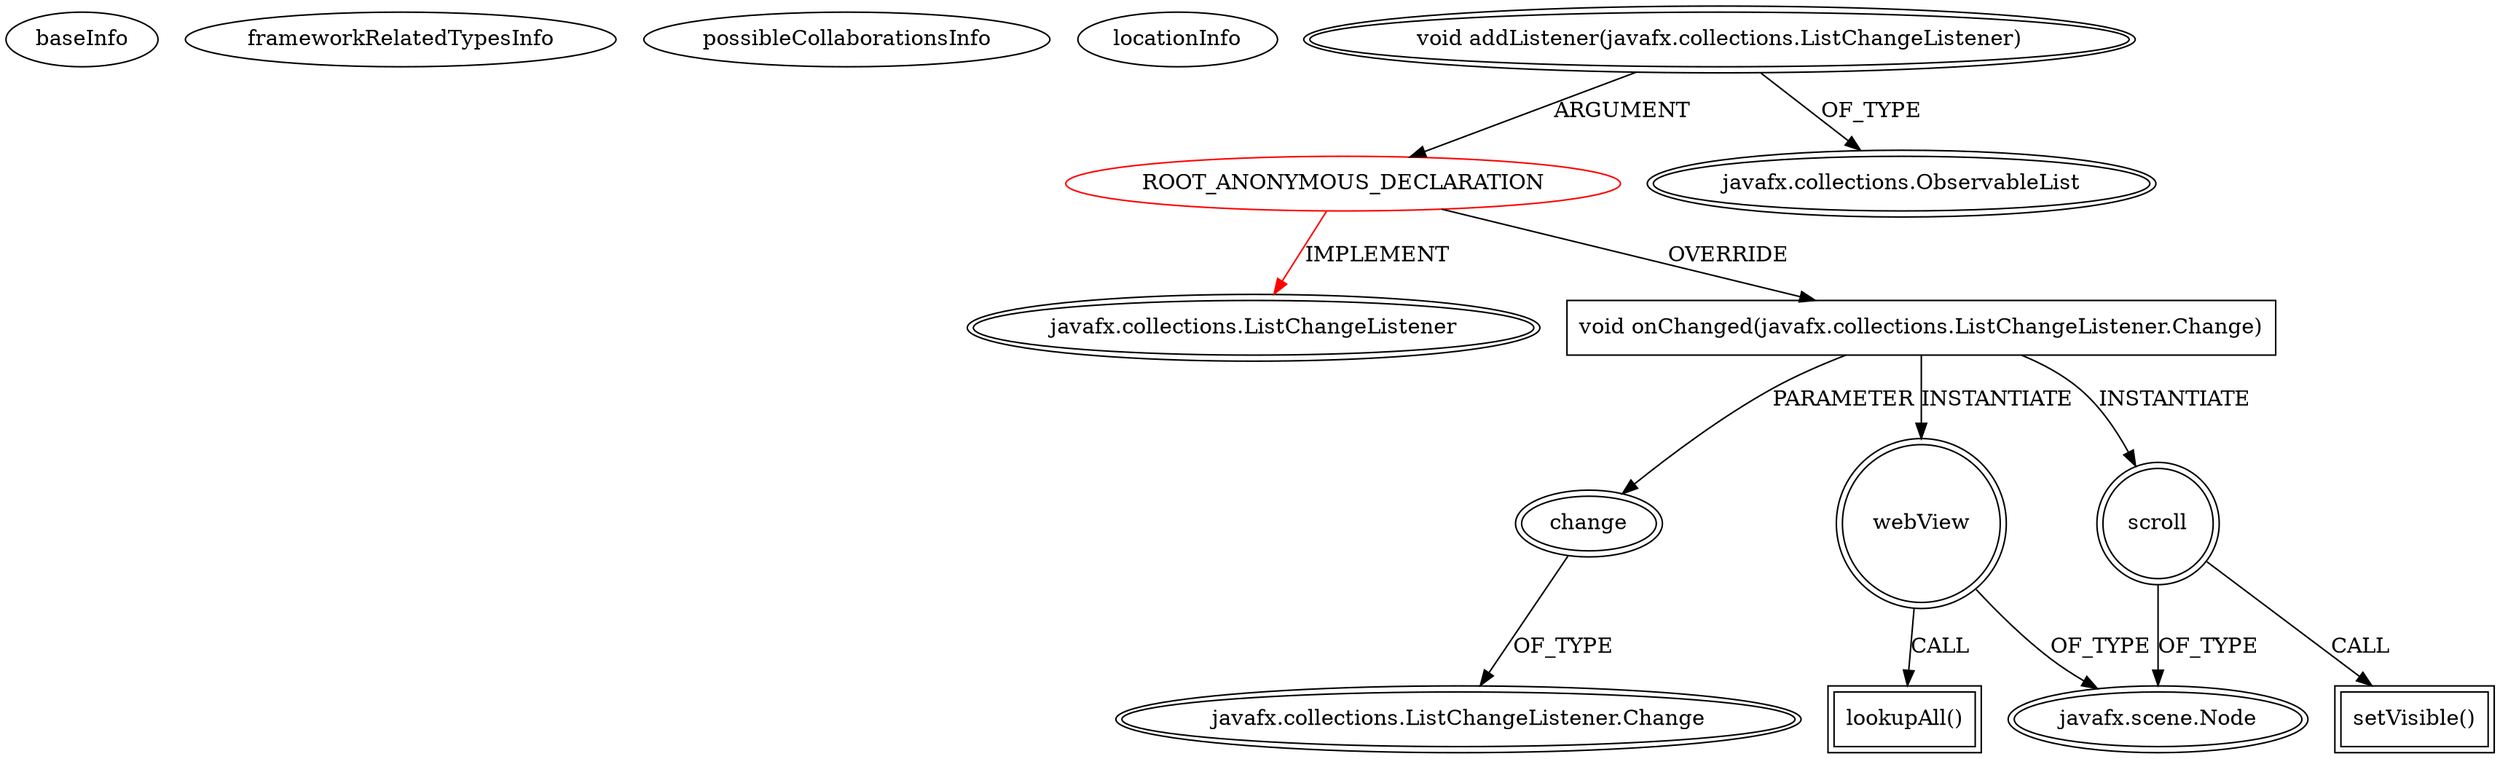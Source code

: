 digraph {
baseInfo[graphId=1862,category="extension_graph",isAnonymous=true,possibleRelation=false]
frameworkRelatedTypesInfo[0="javafx.collections.ListChangeListener"]
possibleCollaborationsInfo[]
locationInfo[projectName="amtabhshk-ArificialIntelligence",filePath="/amtabhshk-ArificialIntelligence/ArificialIntelligence-master/src/dev/ai/opticallobe/Browser.java",contextSignature="void initFX(javafx.embed.swing.JFXPanel,java.lang.String)",graphId="1862"]
0[label="ROOT_ANONYMOUS_DECLARATION",vertexType="ROOT_ANONYMOUS_DECLARATION",isFrameworkType=false,color=red]
1[label="javafx.collections.ListChangeListener",vertexType="FRAMEWORK_INTERFACE_TYPE",isFrameworkType=true,peripheries=2]
2[label="void addListener(javafx.collections.ListChangeListener)",vertexType="OUTSIDE_CALL",isFrameworkType=true,peripheries=2]
3[label="javafx.collections.ObservableList",vertexType="FRAMEWORK_INTERFACE_TYPE",isFrameworkType=true,peripheries=2]
4[label="void onChanged(javafx.collections.ListChangeListener.Change)",vertexType="OVERRIDING_METHOD_DECLARATION",isFrameworkType=false,shape=box]
5[label="change",vertexType="PARAMETER_DECLARATION",isFrameworkType=true,peripheries=2]
6[label="javafx.collections.ListChangeListener.Change",vertexType="FRAMEWORK_CLASS_TYPE",isFrameworkType=true,peripheries=2]
7[label="webView",vertexType="VARIABLE_EXPRESION",isFrameworkType=true,peripheries=2,shape=circle]
9[label="javafx.scene.Node",vertexType="FRAMEWORK_CLASS_TYPE",isFrameworkType=true,peripheries=2]
8[label="lookupAll()",vertexType="INSIDE_CALL",isFrameworkType=true,peripheries=2,shape=box]
10[label="scroll",vertexType="VARIABLE_EXPRESION",isFrameworkType=true,peripheries=2,shape=circle]
11[label="setVisible()",vertexType="INSIDE_CALL",isFrameworkType=true,peripheries=2,shape=box]
0->1[label="IMPLEMENT",color=red]
2->0[label="ARGUMENT"]
2->3[label="OF_TYPE"]
0->4[label="OVERRIDE"]
5->6[label="OF_TYPE"]
4->5[label="PARAMETER"]
4->7[label="INSTANTIATE"]
7->9[label="OF_TYPE"]
7->8[label="CALL"]
4->10[label="INSTANTIATE"]
10->9[label="OF_TYPE"]
10->11[label="CALL"]
}
